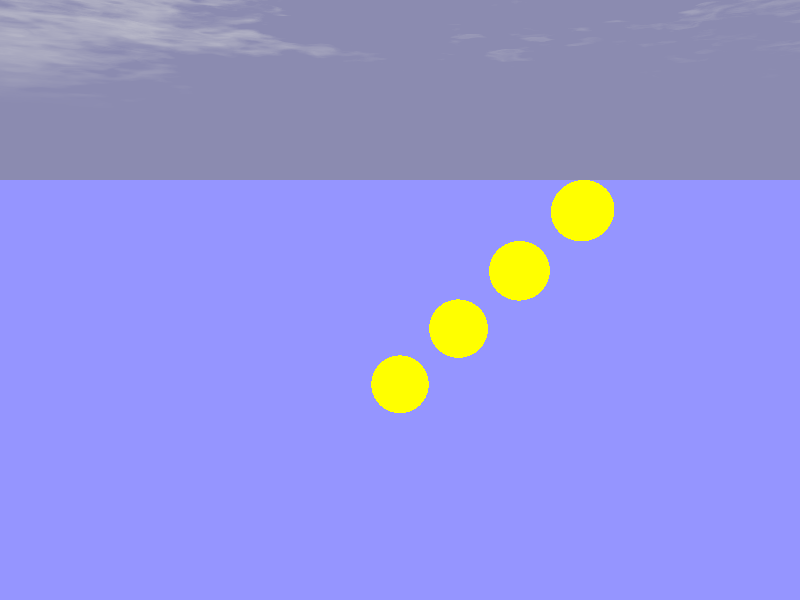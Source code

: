 
// Persistence Of Vision Ray Tracer Scene Description pov_fib
// pov_fib:    Generated by tracer.py
// tracer.py is based on http://code.activestate.com/recipes/205451/ (r1)
// For PovRAY Version: 3.7 (includes radiosity)
// Date: September 2011
// Auth: Martin Prout 

// width 800 height 600

#version 3.7;
global_settings{
    assumed_gamma 1.0
    radiosity{
        pretrace_start 0.04
        pretrace_end 0.01
        count 200
        recursion_limit 3
        nearest_count 10
        error_bound 0.5
    }
}

#include "colors.inc"

#include "skies.inc"

camera
{
    look_at <0, 1, 2>
    location <0, 2, -3>
}

sky_sphere
{
    S_Cloud3
}

light_source
{
    <2, 4, -3>
    color White
}

plane
{
    <0.0, 1.0, 0.0>, 0.0
    texture
    {
        pigment
        {
            color NeonBlue
        }
        finish
        {
            reflection 0.15
        }
    }
}

sphere
{
    <0.0, 0.25, 2>, 0.25
    texture
    {
        pigment
        {
            color Yellow
        }
    }
}

sphere
{
    <0.5, 0.75, 2>, 0.25
    texture
    {
        pigment
        {
            color Yellow
        }
    }
}

sphere
{
    <1.0, 1.25, 2>, 0.25
    texture
    {
        pigment
        {
            color Yellow
        }
    }
}

sphere
{
    <1.5, 1.75, 2>, 0.25
    texture
    {
        pigment
        {
            color Yellow
        }
    }
}

